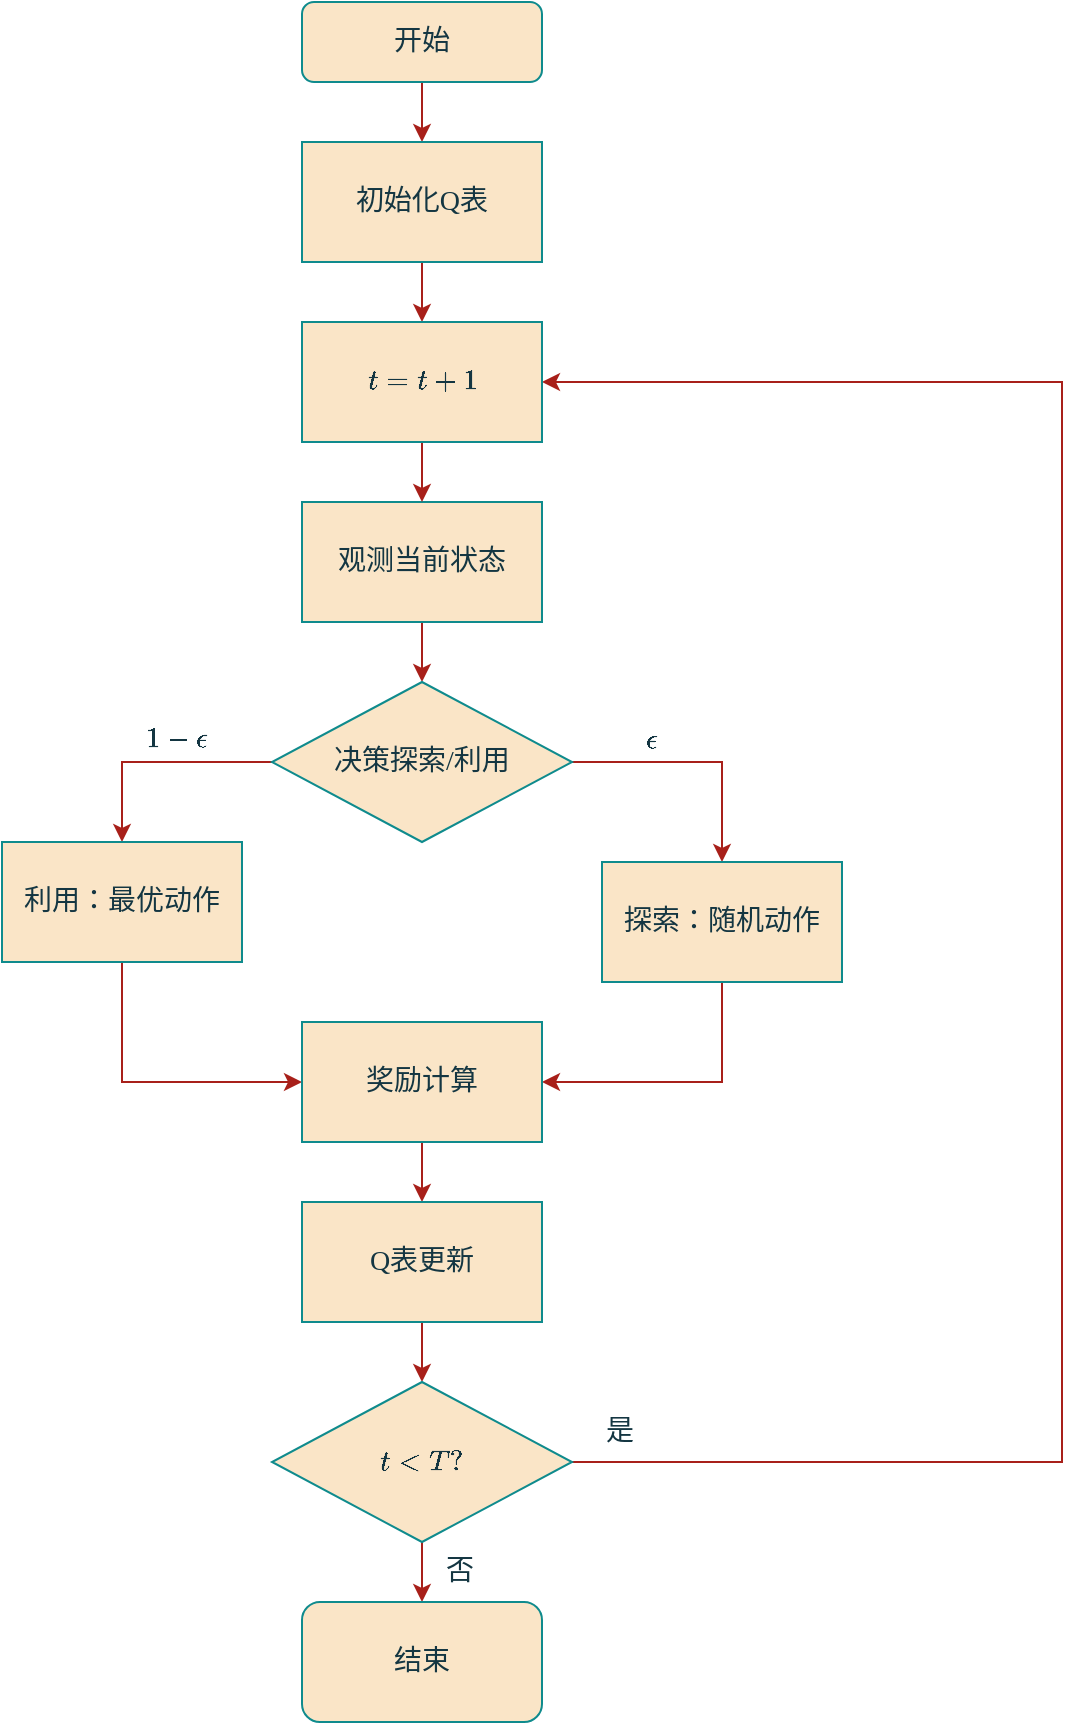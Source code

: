 <mxfile version="26.2.6">
  <diagram id="C5RBs43oDa-KdzZeNtuy" name="Page-1">
    <mxGraphModel dx="1207" dy="741" grid="1" gridSize="10" guides="1" tooltips="1" connect="1" arrows="1" fold="1" page="1" pageScale="1" pageWidth="827" pageHeight="1169" background="none" math="1" shadow="0">
      <root>
        <mxCell id="WIyWlLk6GJQsqaUBKTNV-0" />
        <mxCell id="WIyWlLk6GJQsqaUBKTNV-1" parent="WIyWlLk6GJQsqaUBKTNV-0" />
        <mxCell id="54ulJrPKZDDIkLWZrO97-37" style="edgeStyle=orthogonalEdgeStyle;rounded=0;orthogonalLoop=1;jettySize=auto;html=1;exitX=0.5;exitY=1;exitDx=0;exitDy=0;entryX=0.5;entryY=0;entryDx=0;entryDy=0;labelBackgroundColor=none;strokeColor=#A8201A;fontColor=default;" edge="1" parent="WIyWlLk6GJQsqaUBKTNV-1" source="WIyWlLk6GJQsqaUBKTNV-3" target="54ulJrPKZDDIkLWZrO97-1">
          <mxGeometry relative="1" as="geometry" />
        </mxCell>
        <mxCell id="WIyWlLk6GJQsqaUBKTNV-3" value="&lt;font style=&quot;font-size: 14px;&quot; face=&quot;宋体&quot;&gt;开始&lt;/font&gt;" style="rounded=1;whiteSpace=wrap;html=1;fontSize=12;glass=0;strokeWidth=1;shadow=0;labelBackgroundColor=none;fillColor=#FAE5C7;strokeColor=#0F8B8D;fontColor=#143642;" parent="WIyWlLk6GJQsqaUBKTNV-1" vertex="1">
          <mxGeometry x="270" y="20" width="120" height="40" as="geometry" />
        </mxCell>
        <mxCell id="54ulJrPKZDDIkLWZrO97-39" value="" style="edgeStyle=orthogonalEdgeStyle;rounded=0;orthogonalLoop=1;jettySize=auto;html=1;labelBackgroundColor=none;strokeColor=#A8201A;fontColor=default;" edge="1" parent="WIyWlLk6GJQsqaUBKTNV-1" source="54ulJrPKZDDIkLWZrO97-1" target="54ulJrPKZDDIkLWZrO97-38">
          <mxGeometry relative="1" as="geometry" />
        </mxCell>
        <mxCell id="54ulJrPKZDDIkLWZrO97-1" value="&lt;font style=&quot;font-size: 14px;&quot; face=&quot;宋体&quot;&gt;初始化Q表&lt;/font&gt;" style="rounded=0;whiteSpace=wrap;html=1;labelBackgroundColor=none;fillColor=#FAE5C7;strokeColor=#0F8B8D;fontColor=#143642;" vertex="1" parent="WIyWlLk6GJQsqaUBKTNV-1">
          <mxGeometry x="270" y="90" width="120" height="60" as="geometry" />
        </mxCell>
        <mxCell id="54ulJrPKZDDIkLWZrO97-5" value="" style="edgeStyle=orthogonalEdgeStyle;rounded=0;orthogonalLoop=1;jettySize=auto;html=1;labelBackgroundColor=none;strokeColor=#A8201A;fontColor=default;" edge="1" parent="WIyWlLk6GJQsqaUBKTNV-1" source="54ulJrPKZDDIkLWZrO97-2" target="54ulJrPKZDDIkLWZrO97-4">
          <mxGeometry relative="1" as="geometry" />
        </mxCell>
        <mxCell id="54ulJrPKZDDIkLWZrO97-2" value="&lt;font style=&quot;font-size: 14px;&quot; face=&quot;宋体&quot;&gt;观测当前状态&lt;/font&gt;" style="whiteSpace=wrap;html=1;rounded=0;labelBackgroundColor=none;fillColor=#FAE5C7;strokeColor=#0F8B8D;fontColor=#143642;" vertex="1" parent="WIyWlLk6GJQsqaUBKTNV-1">
          <mxGeometry x="270" y="270" width="120" height="60" as="geometry" />
        </mxCell>
        <mxCell id="54ulJrPKZDDIkLWZrO97-46" style="edgeStyle=orthogonalEdgeStyle;rounded=0;orthogonalLoop=1;jettySize=auto;html=1;entryX=0.5;entryY=0;entryDx=0;entryDy=0;strokeColor=#A8201A;fontColor=#143642;fillColor=#FAE5C7;" edge="1" parent="WIyWlLk6GJQsqaUBKTNV-1" source="54ulJrPKZDDIkLWZrO97-4" target="54ulJrPKZDDIkLWZrO97-8">
          <mxGeometry relative="1" as="geometry" />
        </mxCell>
        <mxCell id="54ulJrPKZDDIkLWZrO97-47" style="edgeStyle=orthogonalEdgeStyle;rounded=0;orthogonalLoop=1;jettySize=auto;html=1;exitX=1;exitY=0.5;exitDx=0;exitDy=0;entryX=0.5;entryY=0;entryDx=0;entryDy=0;strokeColor=#A8201A;fontColor=#143642;fillColor=#FAE5C7;" edge="1" parent="WIyWlLk6GJQsqaUBKTNV-1" source="54ulJrPKZDDIkLWZrO97-4" target="54ulJrPKZDDIkLWZrO97-6">
          <mxGeometry relative="1" as="geometry" />
        </mxCell>
        <mxCell id="54ulJrPKZDDIkLWZrO97-4" value="&lt;font style=&quot;font-size: 14px;&quot; face=&quot;宋体&quot;&gt;决策探索/利用&lt;/font&gt;" style="rhombus;whiteSpace=wrap;html=1;rounded=0;labelBackgroundColor=none;fillColor=#FAE5C7;strokeColor=#0F8B8D;fontColor=#143642;" vertex="1" parent="WIyWlLk6GJQsqaUBKTNV-1">
          <mxGeometry x="255" y="360" width="150" height="80" as="geometry" />
        </mxCell>
        <mxCell id="54ulJrPKZDDIkLWZrO97-50" style="edgeStyle=orthogonalEdgeStyle;rounded=0;orthogonalLoop=1;jettySize=auto;html=1;entryX=1;entryY=0.5;entryDx=0;entryDy=0;strokeColor=#A8201A;fontColor=#143642;fillColor=#FAE5C7;" edge="1" parent="WIyWlLk6GJQsqaUBKTNV-1" source="54ulJrPKZDDIkLWZrO97-6" target="54ulJrPKZDDIkLWZrO97-26">
          <mxGeometry relative="1" as="geometry">
            <Array as="points">
              <mxPoint x="480" y="560" />
            </Array>
          </mxGeometry>
        </mxCell>
        <mxCell id="54ulJrPKZDDIkLWZrO97-6" value="&lt;font face=&quot;宋体&quot; style=&quot;font-size: 14px;&quot;&gt;探索：随机动作&lt;/font&gt;" style="whiteSpace=wrap;html=1;rounded=0;labelBackgroundColor=none;fillColor=#FAE5C7;strokeColor=#0F8B8D;fontColor=#143642;" vertex="1" parent="WIyWlLk6GJQsqaUBKTNV-1">
          <mxGeometry x="420" y="450" width="120" height="60" as="geometry" />
        </mxCell>
        <mxCell id="54ulJrPKZDDIkLWZrO97-51" style="edgeStyle=orthogonalEdgeStyle;rounded=0;orthogonalLoop=1;jettySize=auto;html=1;entryX=0;entryY=0.5;entryDx=0;entryDy=0;strokeColor=#A8201A;fontColor=#143642;fillColor=#FAE5C7;" edge="1" parent="WIyWlLk6GJQsqaUBKTNV-1" source="54ulJrPKZDDIkLWZrO97-8" target="54ulJrPKZDDIkLWZrO97-26">
          <mxGeometry relative="1" as="geometry">
            <Array as="points">
              <mxPoint x="180" y="560" />
            </Array>
          </mxGeometry>
        </mxCell>
        <mxCell id="54ulJrPKZDDIkLWZrO97-8" value="&lt;font style=&quot;font-size: 14px;&quot; face=&quot;宋体&quot;&gt;利用：最优动作&lt;/font&gt;" style="rounded=0;whiteSpace=wrap;html=1;labelBackgroundColor=none;fillColor=#FAE5C7;strokeColor=#0F8B8D;fontColor=#143642;" vertex="1" parent="WIyWlLk6GJQsqaUBKTNV-1">
          <mxGeometry x="120" y="440" width="120" height="60" as="geometry" />
        </mxCell>
        <mxCell id="54ulJrPKZDDIkLWZrO97-31" value="" style="edgeStyle=orthogonalEdgeStyle;rounded=0;orthogonalLoop=1;jettySize=auto;html=1;labelBackgroundColor=none;strokeColor=#A8201A;fontColor=default;" edge="1" parent="WIyWlLk6GJQsqaUBKTNV-1" source="54ulJrPKZDDIkLWZrO97-26" target="54ulJrPKZDDIkLWZrO97-30">
          <mxGeometry relative="1" as="geometry" />
        </mxCell>
        <mxCell id="54ulJrPKZDDIkLWZrO97-26" value="&lt;font style=&quot;font-size: 14px;&quot; face=&quot;宋体&quot;&gt;奖励计算&lt;/font&gt;" style="whiteSpace=wrap;html=1;rounded=0;labelBackgroundColor=none;fillColor=#FAE5C7;strokeColor=#0F8B8D;fontColor=#143642;" vertex="1" parent="WIyWlLk6GJQsqaUBKTNV-1">
          <mxGeometry x="270" y="530" width="120" height="60" as="geometry" />
        </mxCell>
        <mxCell id="54ulJrPKZDDIkLWZrO97-33" value="" style="edgeStyle=orthogonalEdgeStyle;rounded=0;orthogonalLoop=1;jettySize=auto;html=1;labelBackgroundColor=none;strokeColor=#A8201A;fontColor=default;" edge="1" parent="WIyWlLk6GJQsqaUBKTNV-1" source="54ulJrPKZDDIkLWZrO97-30" target="54ulJrPKZDDIkLWZrO97-32">
          <mxGeometry relative="1" as="geometry" />
        </mxCell>
        <mxCell id="54ulJrPKZDDIkLWZrO97-30" value="&lt;font style=&quot;font-size: 14px;&quot; face=&quot;宋体&quot;&gt;Q表更新&lt;/font&gt;" style="whiteSpace=wrap;html=1;rounded=0;labelBackgroundColor=none;fillColor=#FAE5C7;strokeColor=#0F8B8D;fontColor=#143642;" vertex="1" parent="WIyWlLk6GJQsqaUBKTNV-1">
          <mxGeometry x="270" y="620" width="120" height="60" as="geometry" />
        </mxCell>
        <mxCell id="54ulJrPKZDDIkLWZrO97-35" value="" style="edgeStyle=orthogonalEdgeStyle;rounded=0;orthogonalLoop=1;jettySize=auto;html=1;labelBackgroundColor=none;strokeColor=#A8201A;fontColor=default;" edge="1" parent="WIyWlLk6GJQsqaUBKTNV-1" source="54ulJrPKZDDIkLWZrO97-32" target="54ulJrPKZDDIkLWZrO97-34">
          <mxGeometry relative="1" as="geometry" />
        </mxCell>
        <mxCell id="54ulJrPKZDDIkLWZrO97-41" style="edgeStyle=orthogonalEdgeStyle;rounded=0;orthogonalLoop=1;jettySize=auto;html=1;entryX=1;entryY=0.5;entryDx=0;entryDy=0;labelBackgroundColor=none;strokeColor=#A8201A;fontColor=default;" edge="1" parent="WIyWlLk6GJQsqaUBKTNV-1" source="54ulJrPKZDDIkLWZrO97-32" target="54ulJrPKZDDIkLWZrO97-38">
          <mxGeometry relative="1" as="geometry">
            <Array as="points">
              <mxPoint x="650" y="750" />
              <mxPoint x="650" y="210" />
            </Array>
          </mxGeometry>
        </mxCell>
        <mxCell id="54ulJrPKZDDIkLWZrO97-32" value="&lt;div style=&quot;text-align: left;&quot;&gt;&lt;font style=&quot;font-size: 14px;&quot; face=&quot;宋体&quot;&gt;$$t&amp;lt;T?$$&lt;/font&gt;&lt;/div&gt;" style="rhombus;whiteSpace=wrap;html=1;rounded=0;labelBackgroundColor=none;fillColor=#FAE5C7;strokeColor=#0F8B8D;fontColor=#143642;" vertex="1" parent="WIyWlLk6GJQsqaUBKTNV-1">
          <mxGeometry x="255" y="710" width="150" height="80" as="geometry" />
        </mxCell>
        <mxCell id="54ulJrPKZDDIkLWZrO97-34" value="&lt;font face=&quot;宋体&quot; style=&quot;font-size: 14px;&quot;&gt;结束&lt;/font&gt;" style="rounded=1;whiteSpace=wrap;html=1;labelBackgroundColor=none;fillColor=#FAE5C7;strokeColor=#0F8B8D;fontColor=#143642;" vertex="1" parent="WIyWlLk6GJQsqaUBKTNV-1">
          <mxGeometry x="270" y="820" width="120" height="60" as="geometry" />
        </mxCell>
        <mxCell id="54ulJrPKZDDIkLWZrO97-40" value="" style="edgeStyle=orthogonalEdgeStyle;rounded=0;orthogonalLoop=1;jettySize=auto;html=1;labelBackgroundColor=none;strokeColor=#A8201A;fontColor=default;" edge="1" parent="WIyWlLk6GJQsqaUBKTNV-1" source="54ulJrPKZDDIkLWZrO97-38" target="54ulJrPKZDDIkLWZrO97-2">
          <mxGeometry relative="1" as="geometry" />
        </mxCell>
        <mxCell id="54ulJrPKZDDIkLWZrO97-38" value="&lt;font style=&quot;font-size: 14px;&quot; face=&quot;宋体&quot;&gt;$$t=t+1$$&lt;/font&gt;" style="whiteSpace=wrap;html=1;rounded=0;labelBackgroundColor=none;fillColor=#FAE5C7;strokeColor=#0F8B8D;fontColor=#143642;" vertex="1" parent="WIyWlLk6GJQsqaUBKTNV-1">
          <mxGeometry x="270" y="180" width="120" height="60" as="geometry" />
        </mxCell>
        <mxCell id="54ulJrPKZDDIkLWZrO97-44" value="&lt;font style=&quot;font-size: 14px;&quot; face=&quot;宋体&quot;&gt;$$1-\epsilon$$&lt;/font&gt;" style="text;whiteSpace=wrap;html=1;fontColor=#143642;" vertex="1" parent="WIyWlLk6GJQsqaUBKTNV-1">
          <mxGeometry x="190" y="360" width="100" height="20" as="geometry" />
        </mxCell>
        <mxCell id="54ulJrPKZDDIkLWZrO97-52" value="&lt;font style=&quot;font-size: 14px;&quot; face=&quot;宋体&quot;&gt;$$\epsilon$$&lt;/font&gt;" style="text;whiteSpace=wrap;html=1;fontColor=#143642;" vertex="1" parent="WIyWlLk6GJQsqaUBKTNV-1">
          <mxGeometry x="440" y="360" width="100" height="20" as="geometry" />
        </mxCell>
        <mxCell id="54ulJrPKZDDIkLWZrO97-53" value="&lt;font face=&quot;宋体&quot;&gt;&lt;span style=&quot;font-size: 14px;&quot;&gt;是&lt;/span&gt;&lt;/font&gt;" style="text;whiteSpace=wrap;html=1;fontColor=#143642;" vertex="1" parent="WIyWlLk6GJQsqaUBKTNV-1">
          <mxGeometry x="420" y="720" width="100" height="20" as="geometry" />
        </mxCell>
        <mxCell id="54ulJrPKZDDIkLWZrO97-56" value="&lt;font face=&quot;宋体&quot;&gt;&lt;span style=&quot;font-size: 14px;&quot;&gt;否&lt;/span&gt;&lt;/font&gt;" style="text;whiteSpace=wrap;html=1;fontColor=#143642;" vertex="1" parent="WIyWlLk6GJQsqaUBKTNV-1">
          <mxGeometry x="340" y="790" width="100" height="20" as="geometry" />
        </mxCell>
      </root>
    </mxGraphModel>
  </diagram>
</mxfile>
